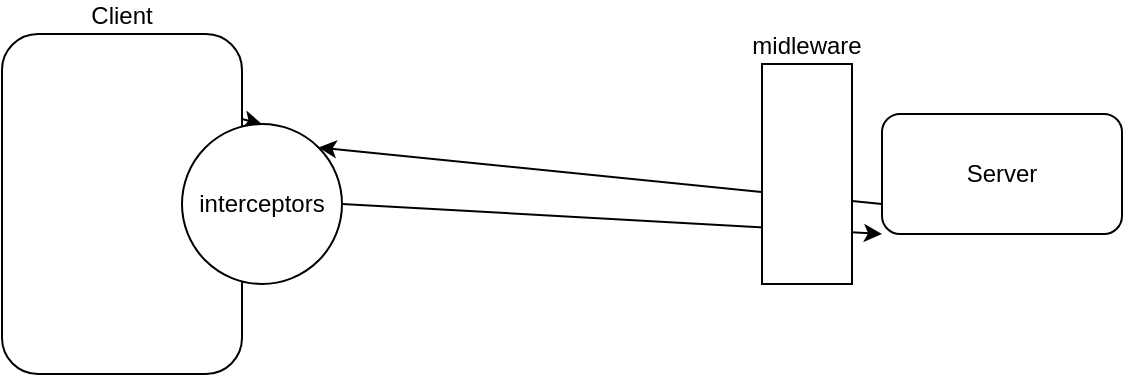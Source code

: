 <mxfile>
    <diagram id="em8Zeh50Y8XW3zZZOUQo" name="Página-1">
        <mxGraphModel dx="767" dy="347" grid="1" gridSize="10" guides="1" tooltips="1" connect="1" arrows="1" fold="1" page="1" pageScale="1" pageWidth="827" pageHeight="1169" math="0" shadow="0">
            <root>
                <mxCell id="0"/>
                <mxCell id="1" parent="0"/>
                <mxCell id="5" style="edgeStyle=none;html=1;exitX=1;exitY=0.25;exitDx=0;exitDy=0;entryX=0.5;entryY=0;entryDx=0;entryDy=0;" parent="1" source="2" target="4" edge="1">
                    <mxGeometry relative="1" as="geometry"/>
                </mxCell>
                <mxCell id="2" value="Client" style="rounded=1;whiteSpace=wrap;html=1;labelPosition=center;verticalLabelPosition=top;align=center;verticalAlign=bottom;" parent="1" vertex="1">
                    <mxGeometry x="100" y="90" width="120" height="170" as="geometry"/>
                </mxCell>
                <mxCell id="6" style="edgeStyle=none;html=1;exitX=0;exitY=0.75;exitDx=0;exitDy=0;entryX=1;entryY=0;entryDx=0;entryDy=0;" parent="1" source="3" target="4" edge="1">
                    <mxGeometry relative="1" as="geometry"/>
                </mxCell>
                <mxCell id="3" value="Server" style="rounded=1;whiteSpace=wrap;html=1;" parent="1" vertex="1">
                    <mxGeometry x="540" y="130" width="120" height="60" as="geometry"/>
                </mxCell>
                <mxCell id="9" style="edgeStyle=none;html=1;exitX=1;exitY=0.5;exitDx=0;exitDy=0;entryX=0;entryY=1;entryDx=0;entryDy=0;" parent="1" source="4" target="3" edge="1">
                    <mxGeometry relative="1" as="geometry"/>
                </mxCell>
                <mxCell id="4" value="interceptors" style="ellipse;whiteSpace=wrap;html=1;aspect=fixed;" parent="1" vertex="1">
                    <mxGeometry x="190" y="135" width="80" height="80" as="geometry"/>
                </mxCell>
                <mxCell id="7" value="midleware" style="rounded=0;whiteSpace=wrap;html=1;rotation=0;verticalAlign=bottom;labelPosition=center;verticalLabelPosition=top;align=center;" parent="1" vertex="1">
                    <mxGeometry x="480" y="105" width="45" height="110" as="geometry"/>
                </mxCell>
            </root>
        </mxGraphModel>
    </diagram>
    <diagram id="1jQdnjdfre3_ok0Ma4lR" name="Página-2">
        <mxGraphModel dx="473" dy="1577" grid="1" gridSize="10" guides="1" tooltips="1" connect="1" arrows="1" fold="1" page="1" pageScale="1" pageWidth="827" pageHeight="1169" math="0" shadow="0">
            <root>
                <mxCell id="MhGk_zLWRISxnZbrUpsp-0"/>
                <mxCell id="MhGk_zLWRISxnZbrUpsp-1" parent="MhGk_zLWRISxnZbrUpsp-0"/>
                <mxCell id="MhGk_zLWRISxnZbrUpsp-2" value="React app" style="rounded=1;whiteSpace=wrap;html=1;labelPosition=center;verticalLabelPosition=top;align=center;verticalAlign=bottom;" vertex="1" parent="MhGk_zLWRISxnZbrUpsp-1">
                    <mxGeometry x="90" y="-50" width="360" height="740" as="geometry"/>
                </mxCell>
                <mxCell id="MhGk_zLWRISxnZbrUpsp-3" value="Header&lt;br&gt;Produtos" style="rounded=1;whiteSpace=wrap;html=1;" vertex="1" parent="MhGk_zLWRISxnZbrUpsp-1">
                    <mxGeometry x="185" y="60" width="190" height="60" as="geometry"/>
                </mxCell>
                <mxCell id="MhGk_zLWRISxnZbrUpsp-4" value="Home&lt;br&gt;Produtos" style="rounded=1;whiteSpace=wrap;html=1;" vertex="1" parent="MhGk_zLWRISxnZbrUpsp-1">
                    <mxGeometry x="185" y="130" width="190" height="60" as="geometry"/>
                </mxCell>
                <mxCell id="MhGk_zLWRISxnZbrUpsp-12" value="HOC" style="rounded=1;whiteSpace=wrap;html=1;" vertex="1" parent="MhGk_zLWRISxnZbrUpsp-1">
                    <mxGeometry x="140" y="10" width="260" height="40" as="geometry"/>
                </mxCell>
                <mxCell id="MhGk_zLWRISxnZbrUpsp-13" value="HOC" style="rounded=1;whiteSpace=wrap;html=1;" vertex="1" parent="MhGk_zLWRISxnZbrUpsp-1">
                    <mxGeometry x="140" y="520" width="260" height="40" as="geometry"/>
                </mxCell>
                <mxCell id="MhGk_zLWRISxnZbrUpsp-14" value="Context HOC&lt;br&gt;Produtos, deleteProduto" style="rounded=1;whiteSpace=wrap;html=1;" vertex="1" parent="MhGk_zLWRISxnZbrUpsp-1">
                    <mxGeometry x="110" y="-30" width="310" height="30" as="geometry"/>
                </mxCell>
                <mxCell id="MhGk_zLWRISxnZbrUpsp-15" value="Context HOC" style="rounded=1;whiteSpace=wrap;html=1;" vertex="1" parent="MhGk_zLWRISxnZbrUpsp-1">
                    <mxGeometry x="115" y="570" width="310" height="30" as="geometry"/>
                </mxCell>
                <mxCell id="MhGk_zLWRISxnZbrUpsp-18" value="Create" style="rounded=1;whiteSpace=wrap;html=1;" vertex="1" parent="MhGk_zLWRISxnZbrUpsp-1">
                    <mxGeometry x="185" y="380" width="190" height="60" as="geometry"/>
                </mxCell>
                <mxCell id="MhGk_zLWRISxnZbrUpsp-19" value="Home" style="rounded=1;whiteSpace=wrap;html=1;" vertex="1" parent="MhGk_zLWRISxnZbrUpsp-1">
                    <mxGeometry x="185" y="310" width="190" height="60" as="geometry"/>
                </mxCell>
                <mxCell id="MhGk_zLWRISxnZbrUpsp-20" value="Footer" style="rounded=1;whiteSpace=wrap;html=1;" vertex="1" parent="MhGk_zLWRISxnZbrUpsp-1">
                    <mxGeometry x="185" y="450" width="190" height="60" as="geometry"/>
                </mxCell>
                <mxCell id="MhGk_zLWRISxnZbrUpsp-29" value="Card&lt;br&gt;deleteProduct" style="rounded=1;whiteSpace=wrap;html=1;" vertex="1" parent="MhGk_zLWRISxnZbrUpsp-1">
                    <mxGeometry x="220" y="210" width="120" height="30" as="geometry"/>
                </mxCell>
                <mxCell id="MhGk_zLWRISxnZbrUpsp-31" value="Card&lt;br&gt;deleteProduct" style="rounded=1;whiteSpace=wrap;html=1;" vertex="1" parent="MhGk_zLWRISxnZbrUpsp-1">
                    <mxGeometry x="220" y="260" width="120" height="30" as="geometry"/>
                </mxCell>
            </root>
        </mxGraphModel>
    </diagram>
</mxfile>